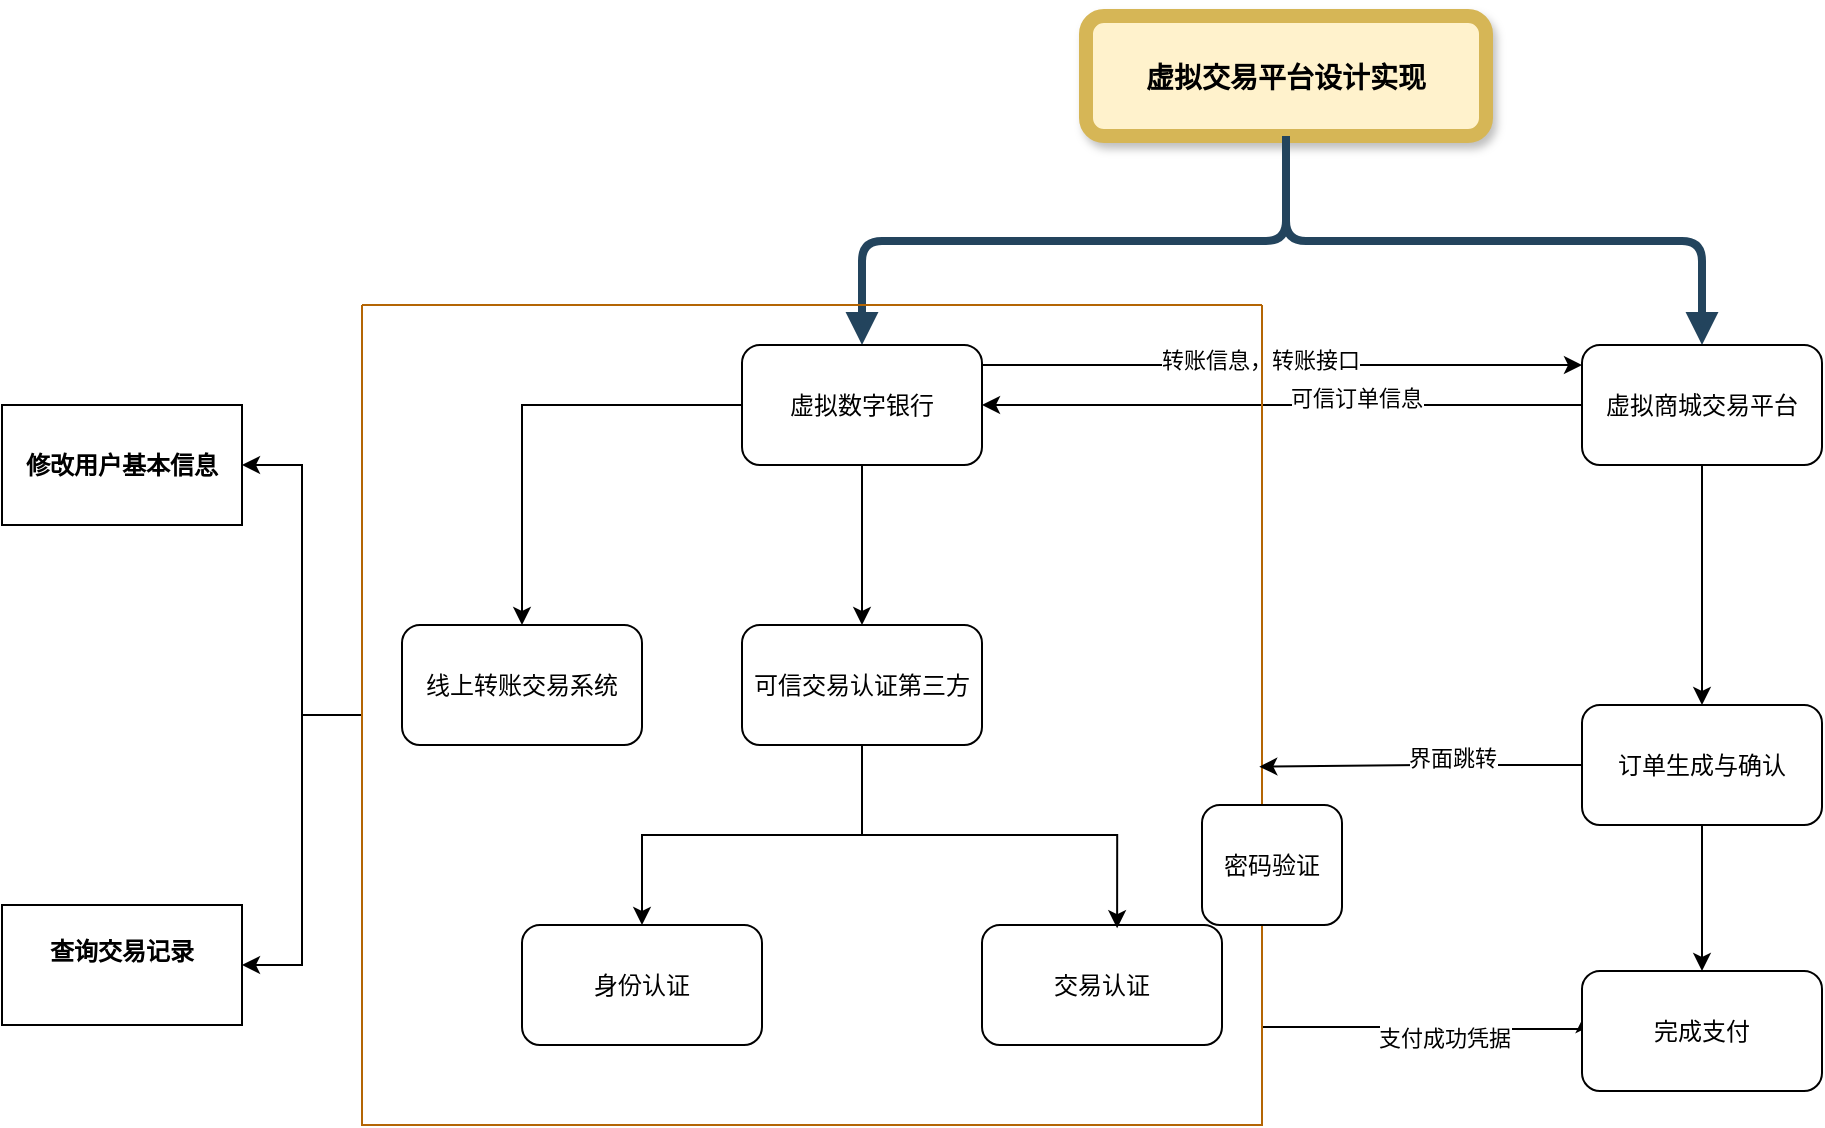 <mxfile version="24.7.8">
  <diagram name="Page-1" id="97916047-d0de-89f5-080d-49f4d83e522f">
    <mxGraphModel dx="1562" dy="909" grid="1" gridSize="10" guides="1" tooltips="1" connect="1" arrows="1" fold="1" page="1" pageScale="1.5" pageWidth="980" pageHeight="980" background="none" math="0" shadow="0">
      <root>
        <mxCell id="0" />
        <mxCell id="1" parent="0" />
        <mxCell id="6HPO9bmjKaznHpS13Cya-29" value="虚拟交易平台设计实现" style="rounded=1;fillColor=#fff2cc;strokeColor=#d6b656;shadow=1;fontStyle=1;fontSize=14;fontColor=#000000;strokeWidth=7;" vertex="1" parent="1">
          <mxGeometry x="1042" y="510" width="200" height="60" as="geometry" />
        </mxCell>
        <mxCell id="6HPO9bmjKaznHpS13Cya-30" value="" style="edgeStyle=elbowEdgeStyle;elbow=vertical;strokeWidth=4;endArrow=block;endFill=1;fontStyle=1;strokeColor=#23445D;" edge="1" parent="1" source="6HPO9bmjKaznHpS13Cya-29" target="6HPO9bmjKaznHpS13Cya-34">
          <mxGeometry x="22" y="165.5" width="100" height="100" as="geometry">
            <mxPoint x="392" y="570" as="sourcePoint" />
            <mxPoint x="1142" y="650" as="targetPoint" />
          </mxGeometry>
        </mxCell>
        <mxCell id="6HPO9bmjKaznHpS13Cya-31" style="edgeStyle=orthogonalEdgeStyle;rounded=0;orthogonalLoop=1;jettySize=auto;html=1;entryX=1;entryY=0.5;entryDx=0;entryDy=0;" edge="1" parent="1" source="6HPO9bmjKaznHpS13Cya-34" target="6HPO9bmjKaznHpS13Cya-40">
          <mxGeometry relative="1" as="geometry" />
        </mxCell>
        <mxCell id="6HPO9bmjKaznHpS13Cya-32" value="可信订单信息" style="edgeLabel;html=1;align=center;verticalAlign=middle;resizable=0;points=[];" vertex="1" connectable="0" parent="6HPO9bmjKaznHpS13Cya-31">
          <mxGeometry x="-0.247" y="-4" relative="1" as="geometry">
            <mxPoint as="offset" />
          </mxGeometry>
        </mxCell>
        <mxCell id="6HPO9bmjKaznHpS13Cya-33" value="" style="edgeStyle=orthogonalEdgeStyle;rounded=0;orthogonalLoop=1;jettySize=auto;html=1;" edge="1" parent="1" source="6HPO9bmjKaznHpS13Cya-34" target="6HPO9bmjKaznHpS13Cya-55">
          <mxGeometry relative="1" as="geometry" />
        </mxCell>
        <mxCell id="6HPO9bmjKaznHpS13Cya-34" value="虚拟商城交易平台" style="rounded=1;whiteSpace=wrap;html=1;" vertex="1" parent="1">
          <mxGeometry x="1290" y="674.5" width="120" height="60" as="geometry" />
        </mxCell>
        <mxCell id="6HPO9bmjKaznHpS13Cya-35" value="" style="edgeStyle=elbowEdgeStyle;elbow=vertical;strokeWidth=4;endArrow=block;endFill=1;fontStyle=1;strokeColor=#23445D;" edge="1" parent="1" source="6HPO9bmjKaznHpS13Cya-29" target="6HPO9bmjKaznHpS13Cya-40">
          <mxGeometry x="22" y="165.5" width="100" height="100" as="geometry">
            <mxPoint x="1152" y="580.5" as="sourcePoint" />
            <mxPoint x="1152" y="660" as="targetPoint" />
          </mxGeometry>
        </mxCell>
        <mxCell id="6HPO9bmjKaznHpS13Cya-36" value="" style="edgeStyle=orthogonalEdgeStyle;rounded=0;orthogonalLoop=1;jettySize=auto;html=1;" edge="1" parent="1">
          <mxGeometry relative="1" as="geometry">
            <mxPoint x="990" y="684.5" as="sourcePoint" />
            <mxPoint x="1290" y="684.5" as="targetPoint" />
          </mxGeometry>
        </mxCell>
        <mxCell id="6HPO9bmjKaznHpS13Cya-37" value="转账信息，转账接口" style="edgeLabel;html=1;align=center;verticalAlign=middle;resizable=0;points=[];" vertex="1" connectable="0" parent="6HPO9bmjKaznHpS13Cya-36">
          <mxGeometry x="-0.073" y="3" relative="1" as="geometry">
            <mxPoint as="offset" />
          </mxGeometry>
        </mxCell>
        <mxCell id="6HPO9bmjKaznHpS13Cya-38" value="" style="edgeStyle=orthogonalEdgeStyle;rounded=0;orthogonalLoop=1;jettySize=auto;html=1;" edge="1" parent="1" source="6HPO9bmjKaznHpS13Cya-40" target="6HPO9bmjKaznHpS13Cya-42">
          <mxGeometry relative="1" as="geometry" />
        </mxCell>
        <mxCell id="6HPO9bmjKaznHpS13Cya-39" value="" style="edgeStyle=orthogonalEdgeStyle;rounded=0;orthogonalLoop=1;jettySize=auto;html=1;" edge="1" parent="1" source="6HPO9bmjKaznHpS13Cya-40" target="6HPO9bmjKaznHpS13Cya-43">
          <mxGeometry relative="1" as="geometry" />
        </mxCell>
        <mxCell id="6HPO9bmjKaznHpS13Cya-40" value="虚拟数字银行" style="rounded=1;whiteSpace=wrap;html=1;" vertex="1" parent="1">
          <mxGeometry x="870" y="674.5" width="120" height="60" as="geometry" />
        </mxCell>
        <mxCell id="6HPO9bmjKaznHpS13Cya-41" value="" style="edgeStyle=orthogonalEdgeStyle;rounded=0;orthogonalLoop=1;jettySize=auto;html=1;" edge="1" parent="1" source="6HPO9bmjKaznHpS13Cya-42" target="6HPO9bmjKaznHpS13Cya-44">
          <mxGeometry relative="1" as="geometry" />
        </mxCell>
        <mxCell id="6HPO9bmjKaznHpS13Cya-42" value="可信交易认证第三方" style="whiteSpace=wrap;html=1;rounded=1;" vertex="1" parent="1">
          <mxGeometry x="870" y="814.5" width="120" height="60" as="geometry" />
        </mxCell>
        <mxCell id="6HPO9bmjKaznHpS13Cya-43" value="线上转账交易系统" style="whiteSpace=wrap;html=1;rounded=1;" vertex="1" parent="1">
          <mxGeometry x="700" y="814.5" width="120" height="60" as="geometry" />
        </mxCell>
        <mxCell id="6HPO9bmjKaznHpS13Cya-44" value="身份认证" style="whiteSpace=wrap;html=1;rounded=1;" vertex="1" parent="1">
          <mxGeometry x="760" y="964.5" width="120" height="60" as="geometry" />
        </mxCell>
        <mxCell id="6HPO9bmjKaznHpS13Cya-45" value="交易认证" style="whiteSpace=wrap;html=1;rounded=1;" vertex="1" parent="1">
          <mxGeometry x="990" y="964.5" width="120" height="60" as="geometry" />
        </mxCell>
        <mxCell id="6HPO9bmjKaznHpS13Cya-46" style="edgeStyle=orthogonalEdgeStyle;rounded=0;orthogonalLoop=1;jettySize=auto;html=1;entryX=0.563;entryY=0.027;entryDx=0;entryDy=0;entryPerimeter=0;" edge="1" parent="1" source="6HPO9bmjKaznHpS13Cya-42" target="6HPO9bmjKaznHpS13Cya-45">
          <mxGeometry relative="1" as="geometry" />
        </mxCell>
        <mxCell id="6HPO9bmjKaznHpS13Cya-47" value="" style="edgeStyle=orthogonalEdgeStyle;rounded=0;orthogonalLoop=1;jettySize=auto;html=1;" edge="1" parent="1" source="6HPO9bmjKaznHpS13Cya-51" target="6HPO9bmjKaznHpS13Cya-52">
          <mxGeometry relative="1" as="geometry" />
        </mxCell>
        <mxCell id="6HPO9bmjKaznHpS13Cya-48" style="edgeStyle=orthogonalEdgeStyle;rounded=0;orthogonalLoop=1;jettySize=auto;html=1;" edge="1" parent="1" source="6HPO9bmjKaznHpS13Cya-51" target="6HPO9bmjKaznHpS13Cya-53">
          <mxGeometry relative="1" as="geometry" />
        </mxCell>
        <mxCell id="6HPO9bmjKaznHpS13Cya-49" style="edgeStyle=orthogonalEdgeStyle;rounded=0;orthogonalLoop=1;jettySize=auto;html=1;entryX=0.01;entryY=0.367;entryDx=0;entryDy=0;entryPerimeter=0;" edge="1" parent="1" target="6HPO9bmjKaznHpS13Cya-58">
          <mxGeometry relative="1" as="geometry">
            <mxPoint x="1130" y="1014.5" as="sourcePoint" />
            <mxPoint x="1290" y="1179.5" as="targetPoint" />
            <Array as="points">
              <mxPoint x="1130" y="1015.5" />
              <mxPoint x="1211" y="1015.5" />
              <mxPoint x="1211" y="1016.5" />
            </Array>
          </mxGeometry>
        </mxCell>
        <mxCell id="6HPO9bmjKaznHpS13Cya-50" value="支付成功凭据" style="edgeLabel;html=1;align=center;verticalAlign=middle;resizable=0;points=[];" vertex="1" connectable="0" parent="6HPO9bmjKaznHpS13Cya-49">
          <mxGeometry x="0.091" y="-4" relative="1" as="geometry">
            <mxPoint as="offset" />
          </mxGeometry>
        </mxCell>
        <mxCell id="6HPO9bmjKaznHpS13Cya-51" value="" style="swimlane;startSize=0;fillColor=#fad7ac;strokeColor=#b46504;" vertex="1" parent="1">
          <mxGeometry x="680" y="654.5" width="450" height="410" as="geometry" />
        </mxCell>
        <mxCell id="6HPO9bmjKaznHpS13Cya-52" value="修改用户基本信息" style="whiteSpace=wrap;html=1;fillColor=none;fontStyle=1;startSize=0;" vertex="1" parent="1">
          <mxGeometry x="500" y="704.5" width="120" height="60" as="geometry" />
        </mxCell>
        <mxCell id="6HPO9bmjKaznHpS13Cya-53" value="查询交易记录&lt;div&gt;&lt;br&gt;&lt;/div&gt;" style="whiteSpace=wrap;html=1;fillColor=none;fontStyle=1;startSize=0;" vertex="1" parent="1">
          <mxGeometry x="500" y="954.5" width="120" height="60" as="geometry" />
        </mxCell>
        <mxCell id="6HPO9bmjKaznHpS13Cya-54" value="" style="edgeStyle=orthogonalEdgeStyle;rounded=0;orthogonalLoop=1;jettySize=auto;html=1;" edge="1" parent="1" source="6HPO9bmjKaznHpS13Cya-55" target="6HPO9bmjKaznHpS13Cya-58">
          <mxGeometry relative="1" as="geometry" />
        </mxCell>
        <mxCell id="6HPO9bmjKaznHpS13Cya-55" value="订单生成与确认" style="rounded=1;whiteSpace=wrap;html=1;" vertex="1" parent="1">
          <mxGeometry x="1290" y="854.5" width="120" height="60" as="geometry" />
        </mxCell>
        <mxCell id="6HPO9bmjKaznHpS13Cya-56" style="edgeStyle=orthogonalEdgeStyle;rounded=0;orthogonalLoop=1;jettySize=auto;html=1;entryX=0.997;entryY=0.563;entryDx=0;entryDy=0;entryPerimeter=0;" edge="1" parent="1" source="6HPO9bmjKaznHpS13Cya-55" target="6HPO9bmjKaznHpS13Cya-51">
          <mxGeometry relative="1" as="geometry" />
        </mxCell>
        <mxCell id="6HPO9bmjKaznHpS13Cya-57" value="界面跳转" style="edgeLabel;html=1;align=center;verticalAlign=middle;resizable=0;points=[];" vertex="1" connectable="0" parent="6HPO9bmjKaznHpS13Cya-56">
          <mxGeometry x="-0.196" y="-4" relative="1" as="geometry">
            <mxPoint as="offset" />
          </mxGeometry>
        </mxCell>
        <mxCell id="6HPO9bmjKaznHpS13Cya-58" value="完成支付" style="rounded=1;whiteSpace=wrap;html=1;" vertex="1" parent="1">
          <mxGeometry x="1290" y="987.5" width="120" height="60" as="geometry" />
        </mxCell>
        <mxCell id="6HPO9bmjKaznHpS13Cya-59" value="密码验证" style="rounded=1;whiteSpace=wrap;html=1;" vertex="1" parent="1">
          <mxGeometry x="1100" y="904.5" width="70" height="60" as="geometry" />
        </mxCell>
      </root>
    </mxGraphModel>
  </diagram>
</mxfile>
